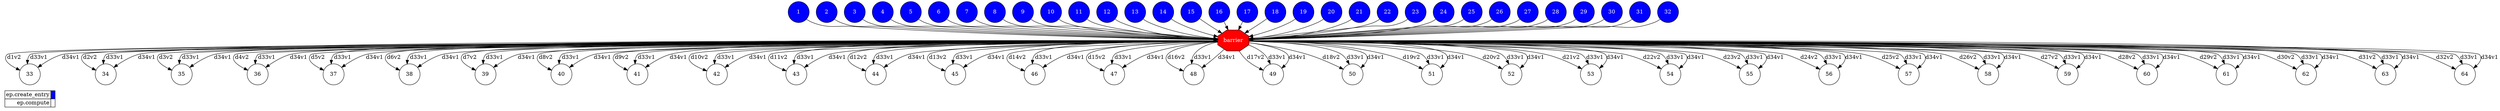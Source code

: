 digraph {
  rankdir=TB;
  labeljust="l";
  subgraph dependence_graph {
    ranksep=0.20;
    node[height=0.75];

1[shape=circle, style=filled fillcolor="#0000ff" fontcolor="#ffffff"];
2[shape=circle, style=filled fillcolor="#0000ff" fontcolor="#ffffff"];
3[shape=circle, style=filled fillcolor="#0000ff" fontcolor="#ffffff"];
4[shape=circle, style=filled fillcolor="#0000ff" fontcolor="#ffffff"];
5[shape=circle, style=filled fillcolor="#0000ff" fontcolor="#ffffff"];
6[shape=circle, style=filled fillcolor="#0000ff" fontcolor="#ffffff"];
7[shape=circle, style=filled fillcolor="#0000ff" fontcolor="#ffffff"];
8[shape=circle, style=filled fillcolor="#0000ff" fontcolor="#ffffff"];
9[shape=circle, style=filled fillcolor="#0000ff" fontcolor="#ffffff"];
10[shape=circle, style=filled fillcolor="#0000ff" fontcolor="#ffffff"];
11[shape=circle, style=filled fillcolor="#0000ff" fontcolor="#ffffff"];
12[shape=circle, style=filled fillcolor="#0000ff" fontcolor="#ffffff"];
13[shape=circle, style=filled fillcolor="#0000ff" fontcolor="#ffffff"];
14[shape=circle, style=filled fillcolor="#0000ff" fontcolor="#ffffff"];
15[shape=circle, style=filled fillcolor="#0000ff" fontcolor="#ffffff"];
16[shape=circle, style=filled fillcolor="#0000ff" fontcolor="#ffffff"];
17[shape=circle, style=filled fillcolor="#0000ff" fontcolor="#ffffff"];
18[shape=circle, style=filled fillcolor="#0000ff" fontcolor="#ffffff"];
19[shape=circle, style=filled fillcolor="#0000ff" fontcolor="#ffffff"];
20[shape=circle, style=filled fillcolor="#0000ff" fontcolor="#ffffff"];
21[shape=circle, style=filled fillcolor="#0000ff" fontcolor="#ffffff"];
22[shape=circle, style=filled fillcolor="#0000ff" fontcolor="#ffffff"];
23[shape=circle, style=filled fillcolor="#0000ff" fontcolor="#ffffff"];
24[shape=circle, style=filled fillcolor="#0000ff" fontcolor="#ffffff"];
25[shape=circle, style=filled fillcolor="#0000ff" fontcolor="#ffffff"];
26[shape=circle, style=filled fillcolor="#0000ff" fontcolor="#ffffff"];
27[shape=circle, style=filled fillcolor="#0000ff" fontcolor="#ffffff"];
28[shape=circle, style=filled fillcolor="#0000ff" fontcolor="#ffffff"];
29[shape=circle, style=filled fillcolor="#0000ff" fontcolor="#ffffff"];
30[shape=circle, style=filled fillcolor="#0000ff" fontcolor="#ffffff"];
31[shape=circle, style=filled fillcolor="#0000ff" fontcolor="#ffffff"];
32[shape=circle, style=filled fillcolor="#0000ff" fontcolor="#ffffff"];
Synchro1[label="barrier", shape=octagon, style=filled fillcolor="#ff0000" fontcolor="#FFFFFF"];
4 -> Synchro1;
21 -> Synchro1;
9 -> Synchro1;
23 -> Synchro1;
25 -> Synchro1;
32 -> Synchro1;
5 -> Synchro1;
16 -> Synchro1;
20 -> Synchro1;
13 -> Synchro1;
29 -> Synchro1;
31 -> Synchro1;
2 -> Synchro1;
22 -> Synchro1;
1 -> Synchro1;
30 -> Synchro1;
17 -> Synchro1;
27 -> Synchro1;
11 -> Synchro1;
3 -> Synchro1;
8 -> Synchro1;
26 -> Synchro1;
19 -> Synchro1;
24 -> Synchro1;
15 -> Synchro1;
6 -> Synchro1;
18 -> Synchro1;
12 -> Synchro1;
28 -> Synchro1;
7 -> Synchro1;
10 -> Synchro1;
14 -> Synchro1;
33[shape=circle, style=filled fillcolor="#ffffff" fontcolor="#000000"];
Synchro1 -> 33[ label="d1v2" ];
Synchro1 -> 33[ label="d33v1" ];
Synchro1 -> 33[ label="d34v1" ];
34[shape=circle, style=filled fillcolor="#ffffff" fontcolor="#000000"];
Synchro1 -> 34[ label="d2v2" ];
Synchro1 -> 34[ label="d33v1" ];
Synchro1 -> 34[ label="d34v1" ];
35[shape=circle, style=filled fillcolor="#ffffff" fontcolor="#000000"];
Synchro1 -> 35[ label="d3v2" ];
Synchro1 -> 35[ label="d33v1" ];
Synchro1 -> 35[ label="d34v1" ];
36[shape=circle, style=filled fillcolor="#ffffff" fontcolor="#000000"];
Synchro1 -> 36[ label="d4v2" ];
Synchro1 -> 36[ label="d33v1" ];
Synchro1 -> 36[ label="d34v1" ];
37[shape=circle, style=filled fillcolor="#ffffff" fontcolor="#000000"];
Synchro1 -> 37[ label="d5v2" ];
Synchro1 -> 37[ label="d33v1" ];
Synchro1 -> 37[ label="d34v1" ];
38[shape=circle, style=filled fillcolor="#ffffff" fontcolor="#000000"];
Synchro1 -> 38[ label="d6v2" ];
Synchro1 -> 38[ label="d33v1" ];
Synchro1 -> 38[ label="d34v1" ];
39[shape=circle, style=filled fillcolor="#ffffff" fontcolor="#000000"];
Synchro1 -> 39[ label="d7v2" ];
Synchro1 -> 39[ label="d33v1" ];
Synchro1 -> 39[ label="d34v1" ];
40[shape=circle, style=filled fillcolor="#ffffff" fontcolor="#000000"];
Synchro1 -> 40[ label="d8v2" ];
Synchro1 -> 40[ label="d33v1" ];
Synchro1 -> 40[ label="d34v1" ];
41[shape=circle, style=filled fillcolor="#ffffff" fontcolor="#000000"];
Synchro1 -> 41[ label="d9v2" ];
Synchro1 -> 41[ label="d33v1" ];
Synchro1 -> 41[ label="d34v1" ];
42[shape=circle, style=filled fillcolor="#ffffff" fontcolor="#000000"];
Synchro1 -> 42[ label="d10v2" ];
Synchro1 -> 42[ label="d33v1" ];
Synchro1 -> 42[ label="d34v1" ];
43[shape=circle, style=filled fillcolor="#ffffff" fontcolor="#000000"];
Synchro1 -> 43[ label="d11v2" ];
Synchro1 -> 43[ label="d33v1" ];
Synchro1 -> 43[ label="d34v1" ];
44[shape=circle, style=filled fillcolor="#ffffff" fontcolor="#000000"];
Synchro1 -> 44[ label="d12v2" ];
Synchro1 -> 44[ label="d33v1" ];
Synchro1 -> 44[ label="d34v1" ];
45[shape=circle, style=filled fillcolor="#ffffff" fontcolor="#000000"];
Synchro1 -> 45[ label="d13v2" ];
Synchro1 -> 45[ label="d33v1" ];
Synchro1 -> 45[ label="d34v1" ];
46[shape=circle, style=filled fillcolor="#ffffff" fontcolor="#000000"];
Synchro1 -> 46[ label="d14v2" ];
Synchro1 -> 46[ label="d33v1" ];
Synchro1 -> 46[ label="d34v1" ];
47[shape=circle, style=filled fillcolor="#ffffff" fontcolor="#000000"];
Synchro1 -> 47[ label="d15v2" ];
Synchro1 -> 47[ label="d33v1" ];
Synchro1 -> 47[ label="d34v1" ];
48[shape=circle, style=filled fillcolor="#ffffff" fontcolor="#000000"];
Synchro1 -> 48[ label="d16v2" ];
Synchro1 -> 48[ label="d33v1" ];
Synchro1 -> 48[ label="d34v1" ];
49[shape=circle, style=filled fillcolor="#ffffff" fontcolor="#000000"];
Synchro1 -> 49[ label="d17v2" ];
Synchro1 -> 49[ label="d33v1" ];
Synchro1 -> 49[ label="d34v1" ];
50[shape=circle, style=filled fillcolor="#ffffff" fontcolor="#000000"];
Synchro1 -> 50[ label="d18v2" ];
Synchro1 -> 50[ label="d33v1" ];
Synchro1 -> 50[ label="d34v1" ];
51[shape=circle, style=filled fillcolor="#ffffff" fontcolor="#000000"];
Synchro1 -> 51[ label="d19v2" ];
Synchro1 -> 51[ label="d33v1" ];
Synchro1 -> 51[ label="d34v1" ];
52[shape=circle, style=filled fillcolor="#ffffff" fontcolor="#000000"];
Synchro1 -> 52[ label="d20v2" ];
Synchro1 -> 52[ label="d33v1" ];
Synchro1 -> 52[ label="d34v1" ];
53[shape=circle, style=filled fillcolor="#ffffff" fontcolor="#000000"];
Synchro1 -> 53[ label="d21v2" ];
Synchro1 -> 53[ label="d33v1" ];
Synchro1 -> 53[ label="d34v1" ];
54[shape=circle, style=filled fillcolor="#ffffff" fontcolor="#000000"];
Synchro1 -> 54[ label="d22v2" ];
Synchro1 -> 54[ label="d33v1" ];
Synchro1 -> 54[ label="d34v1" ];
55[shape=circle, style=filled fillcolor="#ffffff" fontcolor="#000000"];
Synchro1 -> 55[ label="d23v2" ];
Synchro1 -> 55[ label="d33v1" ];
Synchro1 -> 55[ label="d34v1" ];
56[shape=circle, style=filled fillcolor="#ffffff" fontcolor="#000000"];
Synchro1 -> 56[ label="d24v2" ];
Synchro1 -> 56[ label="d33v1" ];
Synchro1 -> 56[ label="d34v1" ];
57[shape=circle, style=filled fillcolor="#ffffff" fontcolor="#000000"];
Synchro1 -> 57[ label="d25v2" ];
Synchro1 -> 57[ label="d33v1" ];
Synchro1 -> 57[ label="d34v1" ];
58[shape=circle, style=filled fillcolor="#ffffff" fontcolor="#000000"];
Synchro1 -> 58[ label="d26v2" ];
Synchro1 -> 58[ label="d33v1" ];
Synchro1 -> 58[ label="d34v1" ];
59[shape=circle, style=filled fillcolor="#ffffff" fontcolor="#000000"];
Synchro1 -> 59[ label="d27v2" ];
Synchro1 -> 59[ label="d33v1" ];
Synchro1 -> 59[ label="d34v1" ];
60[shape=circle, style=filled fillcolor="#ffffff" fontcolor="#000000"];
Synchro1 -> 60[ label="d28v2" ];
Synchro1 -> 60[ label="d33v1" ];
Synchro1 -> 60[ label="d34v1" ];
61[shape=circle, style=filled fillcolor="#ffffff" fontcolor="#000000"];
Synchro1 -> 61[ label="d29v2" ];
Synchro1 -> 61[ label="d33v1" ];
Synchro1 -> 61[ label="d34v1" ];
62[shape=circle, style=filled fillcolor="#ffffff" fontcolor="#000000"];
Synchro1 -> 62[ label="d30v2" ];
Synchro1 -> 62[ label="d33v1" ];
Synchro1 -> 62[ label="d34v1" ];
63[shape=circle, style=filled fillcolor="#ffffff" fontcolor="#000000"];
Synchro1 -> 63[ label="d31v2" ];
Synchro1 -> 63[ label="d33v1" ];
Synchro1 -> 63[ label="d34v1" ];
64[shape=circle, style=filled fillcolor="#ffffff" fontcolor="#000000"];
Synchro1 -> 64[ label="d32v2" ];
Synchro1 -> 64[ label="d33v1" ];
Synchro1 -> 64[ label="d34v1" ];  }
  subgraph legend {
    rank=sink;
    node [shape=plaintext, height=0.75];
    ranksep=0.20;
    label = "Legend";
    key [label=<
      <table border="0" cellpadding="2" cellspacing="0" cellborder="1">
<tr>
<td align="right">ep.create_entry</td>
<td bgcolor="#0000ff">&nbsp;</td>
</tr>
<tr>
<td align="right">ep.compute</td>
<td bgcolor="#ffffff">&nbsp;</td>
</tr>
      </table>
    >]
  }
}
